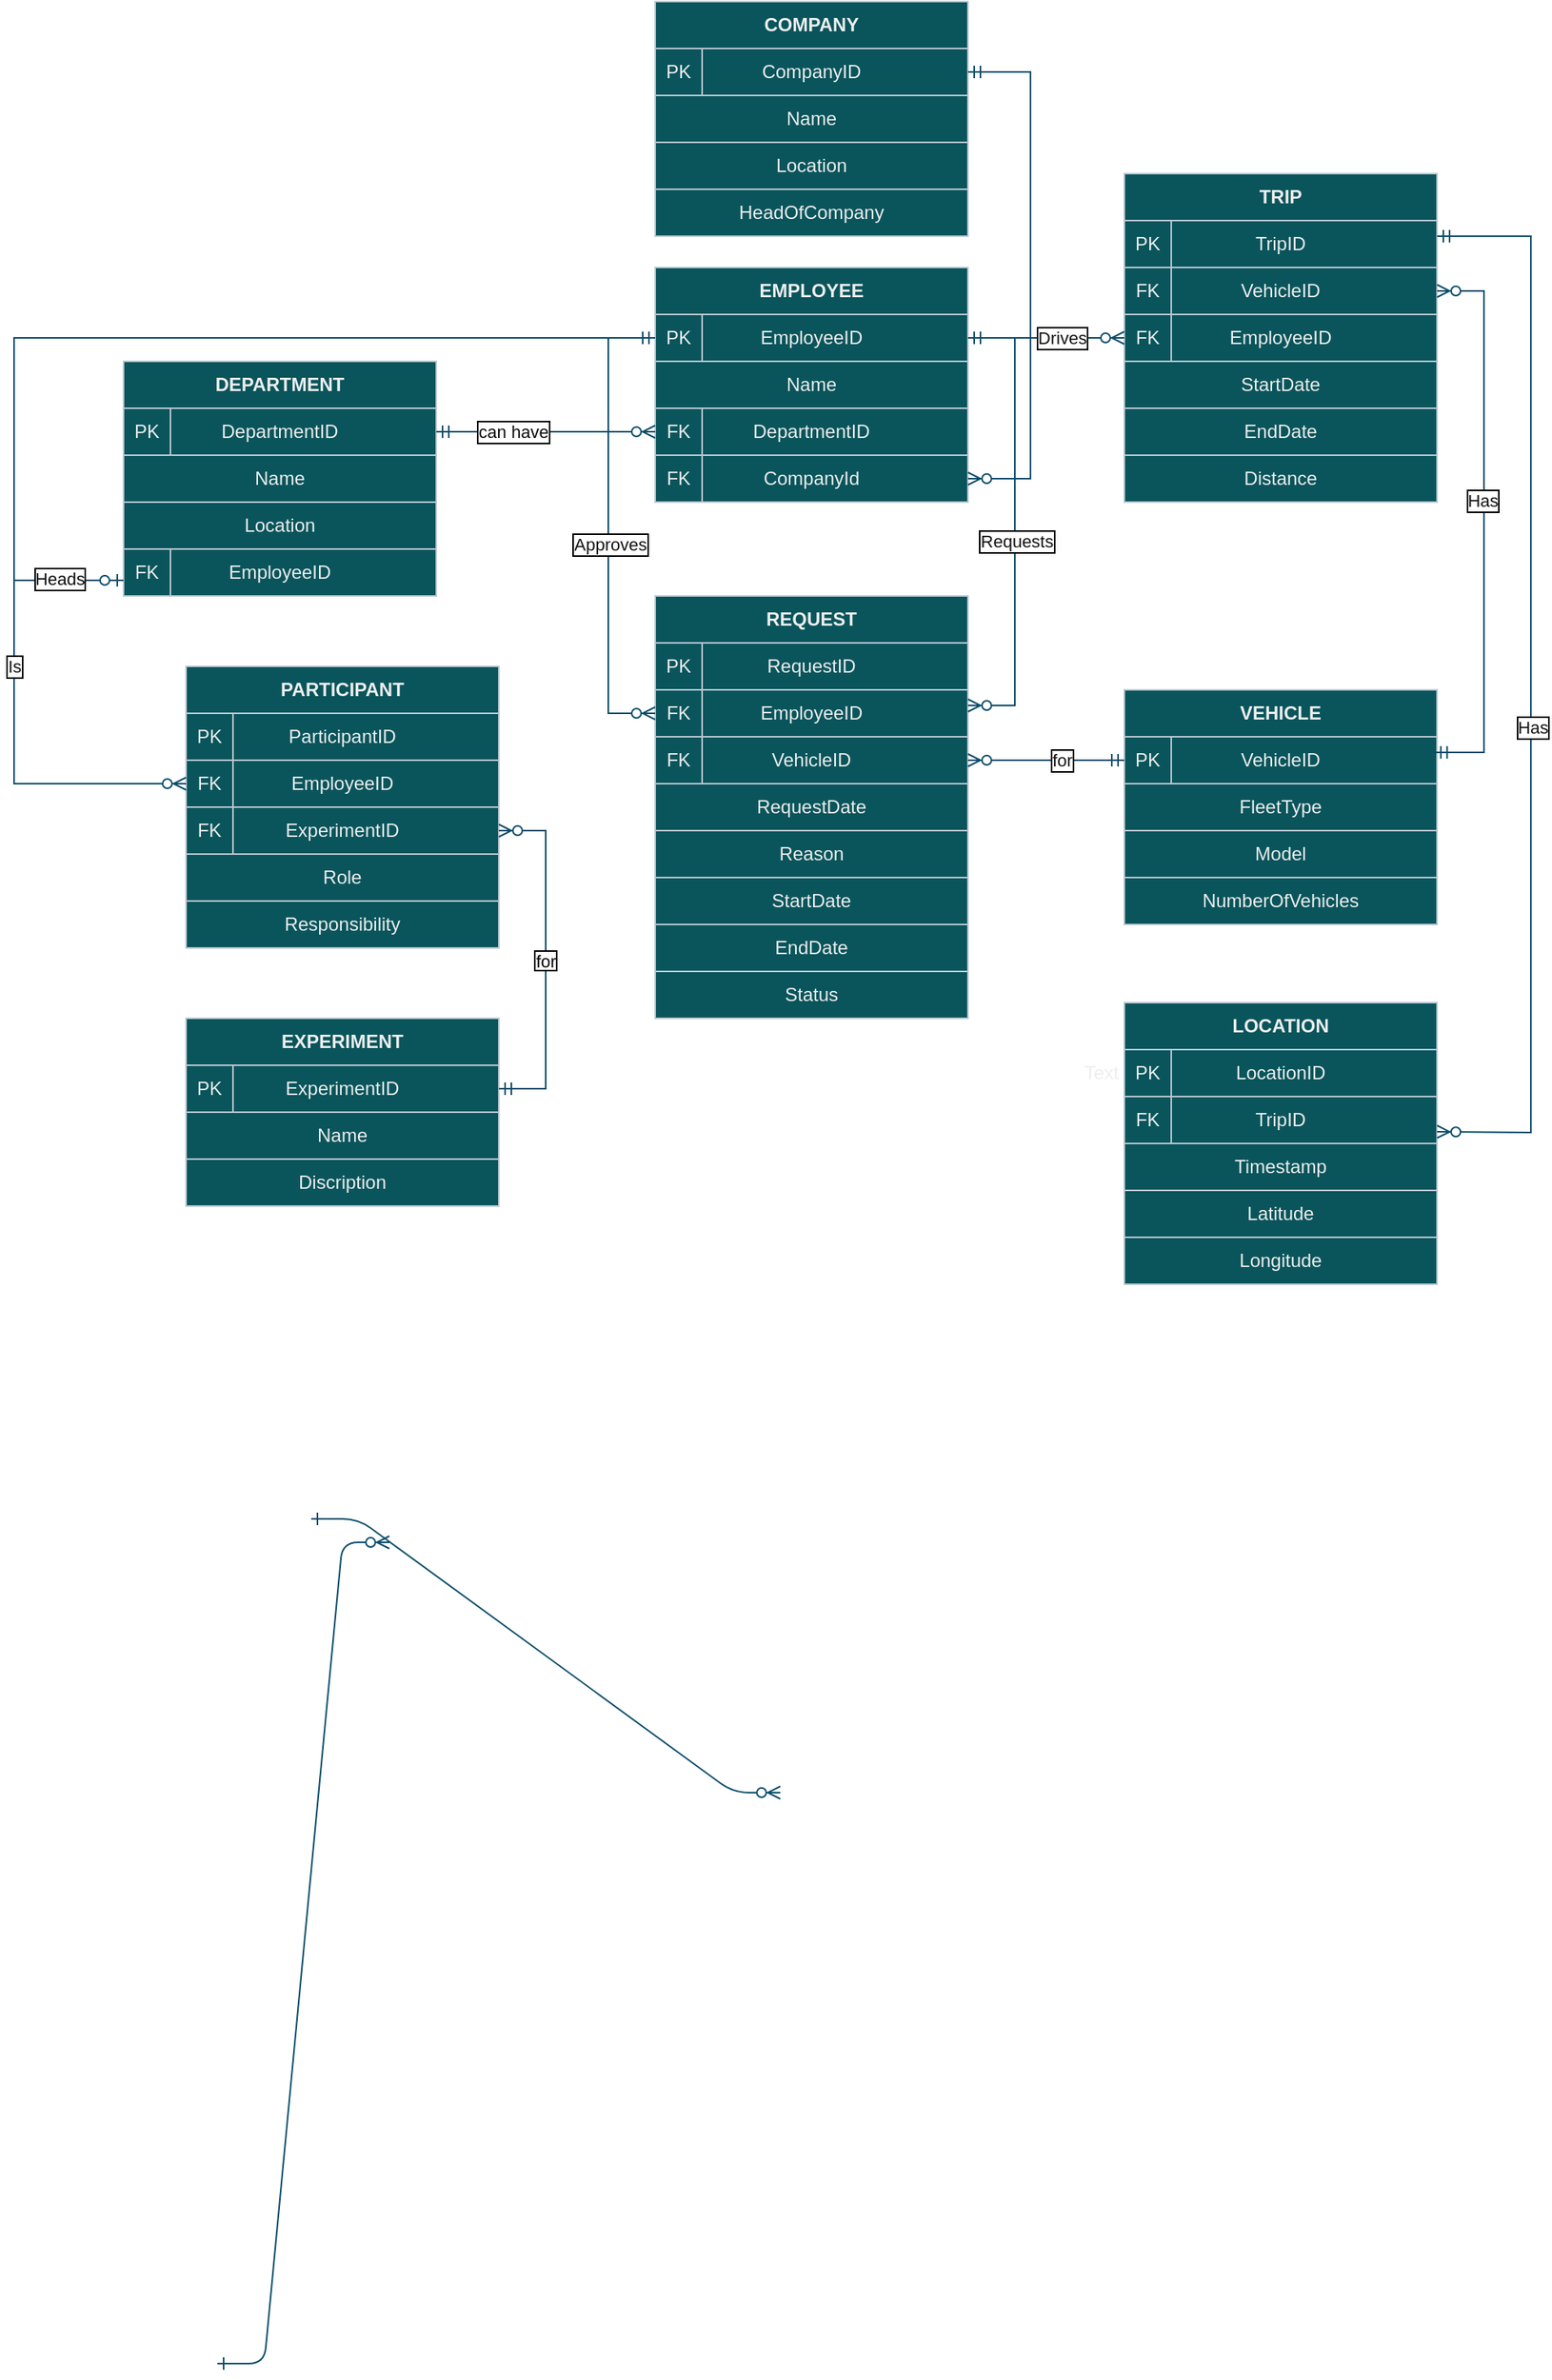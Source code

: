 <mxfile version="21.7.4" type="github">
  <diagram id="R2lEEEUBdFMjLlhIrx00" name="Page-1">
    <mxGraphModel dx="1687" dy="2020" grid="1" gridSize="10" guides="1" tooltips="1" connect="1" arrows="1" fold="1" page="1" pageScale="1" pageWidth="850" pageHeight="1100" math="0" shadow="0" extFonts="Permanent Marker^https://fonts.googleapis.com/css?family=Permanent+Marker">
      <root>
        <mxCell id="0" />
        <mxCell id="1" parent="0" />
        <mxCell id="C-vyLk0tnHw3VtMMgP7b-1" value="" style="edgeStyle=entityRelationEdgeStyle;endArrow=ERzeroToMany;startArrow=ERone;endFill=1;startFill=0;labelBackgroundColor=none;strokeColor=#0B4D6A;fontColor=default;" parent="1" source="C-vyLk0tnHw3VtMMgP7b-24" edge="1">
          <mxGeometry width="100" height="100" relative="1" as="geometry">
            <mxPoint x="340" y="720" as="sourcePoint" />
            <mxPoint x="450" y="195" as="targetPoint" />
          </mxGeometry>
        </mxCell>
        <mxCell id="C-vyLk0tnHw3VtMMgP7b-12" value="" style="edgeStyle=entityRelationEdgeStyle;endArrow=ERzeroToMany;startArrow=ERone;endFill=1;startFill=0;labelBackgroundColor=none;strokeColor=#0B4D6A;fontColor=default;" parent="1" source="C-vyLk0tnHw3VtMMgP7b-3" edge="1">
          <mxGeometry width="100" height="100" relative="1" as="geometry">
            <mxPoint x="400" y="180" as="sourcePoint" />
            <mxPoint x="700" y="355" as="targetPoint" />
          </mxGeometry>
        </mxCell>
        <mxCell id="8hUAjTVh9uJ7KwZJBaUJ-1" value="COMPANY" style="swimlane;whiteSpace=wrap;html=1;startSize=30;labelBackgroundColor=none;fillColor=#09555B;strokeColor=#BAC8D3;fontColor=#EEEEEE;" vertex="1" parent="1">
          <mxGeometry x="620" y="-790" width="200" height="120" as="geometry" />
        </mxCell>
        <mxCell id="8hUAjTVh9uJ7KwZJBaUJ-2" value="Text" style="text;html=1;align=center;verticalAlign=middle;resizable=0;points=[];autosize=1;strokeColor=none;fillColor=none;labelBackgroundColor=none;fontColor=#EEEEEE;" vertex="1" parent="8hUAjTVh9uJ7KwZJBaUJ-1">
          <mxGeometry y="30" width="50" height="30" as="geometry" />
        </mxCell>
        <mxCell id="8hUAjTVh9uJ7KwZJBaUJ-3" value="CompanyID" style="rounded=0;whiteSpace=wrap;html=1;labelBackgroundColor=none;fillColor=#09555B;strokeColor=#BAC8D3;fontColor=#EEEEEE;" vertex="1" parent="8hUAjTVh9uJ7KwZJBaUJ-1">
          <mxGeometry y="30" width="200" height="30" as="geometry" />
        </mxCell>
        <mxCell id="8hUAjTVh9uJ7KwZJBaUJ-4" value="Name" style="rounded=0;whiteSpace=wrap;html=1;labelBackgroundColor=none;fillColor=#09555B;strokeColor=#BAC8D3;fontColor=#EEEEEE;" vertex="1" parent="8hUAjTVh9uJ7KwZJBaUJ-1">
          <mxGeometry y="60" width="200" height="30" as="geometry" />
        </mxCell>
        <mxCell id="8hUAjTVh9uJ7KwZJBaUJ-5" value="Location" style="rounded=0;whiteSpace=wrap;html=1;labelBackgroundColor=none;fillColor=#09555B;strokeColor=#BAC8D3;fontColor=#EEEEEE;" vertex="1" parent="8hUAjTVh9uJ7KwZJBaUJ-1">
          <mxGeometry y="90" width="200" height="30" as="geometry" />
        </mxCell>
        <mxCell id="8hUAjTVh9uJ7KwZJBaUJ-91" value="PK" style="rounded=0;whiteSpace=wrap;html=1;labelBackgroundColor=none;fillColor=#09555B;strokeColor=#BAC8D3;fontColor=#EEEEEE;" vertex="1" parent="8hUAjTVh9uJ7KwZJBaUJ-1">
          <mxGeometry y="30" width="30" height="30" as="geometry" />
        </mxCell>
        <mxCell id="8hUAjTVh9uJ7KwZJBaUJ-10" value="HeadOfCompany" style="rounded=0;whiteSpace=wrap;html=1;labelBackgroundColor=none;fillColor=#09555B;strokeColor=#BAC8D3;fontColor=#EEEEEE;" vertex="1" parent="1">
          <mxGeometry x="620" y="-670" width="200" height="30" as="geometry" />
        </mxCell>
        <mxCell id="8hUAjTVh9uJ7KwZJBaUJ-11" value="DEPARTMENT" style="swimlane;whiteSpace=wrap;html=1;startSize=30;labelBackgroundColor=none;fillColor=#09555B;strokeColor=#BAC8D3;fontColor=#EEEEEE;" vertex="1" parent="1">
          <mxGeometry x="280" y="-560" width="200" height="120" as="geometry" />
        </mxCell>
        <mxCell id="8hUAjTVh9uJ7KwZJBaUJ-12" value="Text" style="text;html=1;align=center;verticalAlign=middle;resizable=0;points=[];autosize=1;strokeColor=none;fillColor=none;labelBackgroundColor=none;fontColor=#EEEEEE;" vertex="1" parent="8hUAjTVh9uJ7KwZJBaUJ-11">
          <mxGeometry y="30" width="50" height="30" as="geometry" />
        </mxCell>
        <mxCell id="8hUAjTVh9uJ7KwZJBaUJ-13" value="DepartmentID" style="rounded=0;whiteSpace=wrap;html=1;labelBackgroundColor=none;fillColor=#09555B;strokeColor=#BAC8D3;fontColor=#EEEEEE;" vertex="1" parent="8hUAjTVh9uJ7KwZJBaUJ-11">
          <mxGeometry y="30" width="200" height="30" as="geometry" />
        </mxCell>
        <mxCell id="8hUAjTVh9uJ7KwZJBaUJ-14" value="Name" style="rounded=0;whiteSpace=wrap;html=1;labelBackgroundColor=none;fillColor=#09555B;strokeColor=#BAC8D3;fontColor=#EEEEEE;" vertex="1" parent="8hUAjTVh9uJ7KwZJBaUJ-11">
          <mxGeometry y="60" width="200" height="30" as="geometry" />
        </mxCell>
        <mxCell id="8hUAjTVh9uJ7KwZJBaUJ-15" value="Location" style="rounded=0;whiteSpace=wrap;html=1;labelBackgroundColor=none;fillColor=#09555B;strokeColor=#BAC8D3;fontColor=#EEEEEE;" vertex="1" parent="8hUAjTVh9uJ7KwZJBaUJ-11">
          <mxGeometry y="90" width="200" height="30" as="geometry" />
        </mxCell>
        <mxCell id="8hUAjTVh9uJ7KwZJBaUJ-92" value="PK" style="rounded=0;whiteSpace=wrap;html=1;labelBackgroundColor=none;fillColor=#09555B;strokeColor=#BAC8D3;fontColor=#EEEEEE;" vertex="1" parent="8hUAjTVh9uJ7KwZJBaUJ-11">
          <mxGeometry y="30" width="30" height="30" as="geometry" />
        </mxCell>
        <mxCell id="8hUAjTVh9uJ7KwZJBaUJ-17" value="EmployeeID" style="rounded=0;whiteSpace=wrap;html=1;labelBackgroundColor=none;fillColor=#09555B;strokeColor=#BAC8D3;fontColor=#EEEEEE;" vertex="1" parent="1">
          <mxGeometry x="280" y="-440" width="200" height="30" as="geometry" />
        </mxCell>
        <mxCell id="8hUAjTVh9uJ7KwZJBaUJ-32" value="REQUEST" style="swimlane;whiteSpace=wrap;html=1;startSize=30;labelBackgroundColor=none;fillColor=#09555B;strokeColor=#BAC8D3;fontColor=#EEEEEE;" vertex="1" parent="1">
          <mxGeometry x="620" y="-410" width="200" height="120" as="geometry" />
        </mxCell>
        <mxCell id="8hUAjTVh9uJ7KwZJBaUJ-33" value="Text" style="text;html=1;align=center;verticalAlign=middle;resizable=0;points=[];autosize=1;strokeColor=none;fillColor=none;labelBackgroundColor=none;fontColor=#EEEEEE;" vertex="1" parent="8hUAjTVh9uJ7KwZJBaUJ-32">
          <mxGeometry y="30" width="50" height="30" as="geometry" />
        </mxCell>
        <mxCell id="8hUAjTVh9uJ7KwZJBaUJ-34" value="RequestID " style="rounded=0;whiteSpace=wrap;html=1;labelBackgroundColor=none;fillColor=#09555B;strokeColor=#BAC8D3;fontColor=#EEEEEE;" vertex="1" parent="8hUAjTVh9uJ7KwZJBaUJ-32">
          <mxGeometry y="30" width="200" height="30" as="geometry" />
        </mxCell>
        <mxCell id="8hUAjTVh9uJ7KwZJBaUJ-35" value="EmployeeID " style="rounded=0;whiteSpace=wrap;html=1;labelBackgroundColor=none;fillColor=#09555B;strokeColor=#BAC8D3;fontColor=#EEEEEE;" vertex="1" parent="8hUAjTVh9uJ7KwZJBaUJ-32">
          <mxGeometry y="60" width="200" height="30" as="geometry" />
        </mxCell>
        <mxCell id="8hUAjTVh9uJ7KwZJBaUJ-36" value="VehicleID " style="rounded=0;whiteSpace=wrap;html=1;labelBackgroundColor=none;fillColor=#09555B;strokeColor=#BAC8D3;fontColor=#EEEEEE;" vertex="1" parent="8hUAjTVh9uJ7KwZJBaUJ-32">
          <mxGeometry y="90" width="200" height="30" as="geometry" />
        </mxCell>
        <mxCell id="8hUAjTVh9uJ7KwZJBaUJ-95" value="PK" style="rounded=0;whiteSpace=wrap;html=1;labelBackgroundColor=none;fillColor=#09555B;strokeColor=#BAC8D3;fontColor=#EEEEEE;" vertex="1" parent="8hUAjTVh9uJ7KwZJBaUJ-32">
          <mxGeometry y="30" width="30" height="30" as="geometry" />
        </mxCell>
        <mxCell id="8hUAjTVh9uJ7KwZJBaUJ-105" value="FK" style="rounded=0;whiteSpace=wrap;html=1;labelBackgroundColor=none;fillColor=#09555B;strokeColor=#BAC8D3;fontColor=#EEEEEE;" vertex="1" parent="8hUAjTVh9uJ7KwZJBaUJ-32">
          <mxGeometry y="60" width="30" height="30" as="geometry" />
        </mxCell>
        <mxCell id="8hUAjTVh9uJ7KwZJBaUJ-104" value="FK" style="rounded=0;whiteSpace=wrap;html=1;labelBackgroundColor=none;fillColor=#09555B;strokeColor=#BAC8D3;fontColor=#EEEEEE;" vertex="1" parent="8hUAjTVh9uJ7KwZJBaUJ-32">
          <mxGeometry y="90" width="30" height="30" as="geometry" />
        </mxCell>
        <mxCell id="8hUAjTVh9uJ7KwZJBaUJ-37" value="RequestDate" style="rounded=0;whiteSpace=wrap;html=1;labelBackgroundColor=none;fillColor=#09555B;strokeColor=#BAC8D3;fontColor=#EEEEEE;" vertex="1" parent="1">
          <mxGeometry x="620" y="-290" width="200" height="30" as="geometry" />
        </mxCell>
        <mxCell id="8hUAjTVh9uJ7KwZJBaUJ-38" value="Reason" style="rounded=0;whiteSpace=wrap;html=1;labelBackgroundColor=none;fillColor=#09555B;strokeColor=#BAC8D3;fontColor=#EEEEEE;" vertex="1" parent="1">
          <mxGeometry x="620" y="-260" width="200" height="30" as="geometry" />
        </mxCell>
        <mxCell id="8hUAjTVh9uJ7KwZJBaUJ-39" value="StartDate" style="rounded=0;whiteSpace=wrap;html=1;labelBackgroundColor=none;fillColor=#09555B;strokeColor=#BAC8D3;fontColor=#EEEEEE;" vertex="1" parent="1">
          <mxGeometry x="620" y="-230" width="200" height="30" as="geometry" />
        </mxCell>
        <mxCell id="8hUAjTVh9uJ7KwZJBaUJ-40" value="EndDate" style="rounded=0;whiteSpace=wrap;html=1;labelBackgroundColor=none;fillColor=#09555B;strokeColor=#BAC8D3;fontColor=#EEEEEE;" vertex="1" parent="1">
          <mxGeometry x="620" y="-200" width="200" height="30" as="geometry" />
        </mxCell>
        <mxCell id="8hUAjTVh9uJ7KwZJBaUJ-41" value="Status" style="rounded=0;whiteSpace=wrap;html=1;labelBackgroundColor=none;fillColor=#09555B;strokeColor=#BAC8D3;fontColor=#EEEEEE;" vertex="1" parent="1">
          <mxGeometry x="620" y="-170" width="200" height="30" as="geometry" />
        </mxCell>
        <mxCell id="8hUAjTVh9uJ7KwZJBaUJ-43" value="TRIP" style="swimlane;whiteSpace=wrap;html=1;startSize=30;labelBackgroundColor=none;fillColor=#09555B;strokeColor=#BAC8D3;fontColor=#EEEEEE;" vertex="1" parent="1">
          <mxGeometry x="920" y="-680" width="200" height="120" as="geometry" />
        </mxCell>
        <mxCell id="8hUAjTVh9uJ7KwZJBaUJ-44" value="Text" style="text;html=1;align=center;verticalAlign=middle;resizable=0;points=[];autosize=1;strokeColor=none;fillColor=none;labelBackgroundColor=none;fontColor=#EEEEEE;" vertex="1" parent="8hUAjTVh9uJ7KwZJBaUJ-43">
          <mxGeometry y="30" width="50" height="30" as="geometry" />
        </mxCell>
        <mxCell id="8hUAjTVh9uJ7KwZJBaUJ-45" value="TripID" style="rounded=0;whiteSpace=wrap;html=1;labelBackgroundColor=none;fillColor=#09555B;strokeColor=#BAC8D3;fontColor=#EEEEEE;" vertex="1" parent="8hUAjTVh9uJ7KwZJBaUJ-43">
          <mxGeometry y="30" width="200" height="30" as="geometry" />
        </mxCell>
        <mxCell id="8hUAjTVh9uJ7KwZJBaUJ-46" value="VehicleID " style="rounded=0;whiteSpace=wrap;html=1;labelBackgroundColor=none;fillColor=#09555B;strokeColor=#BAC8D3;fontColor=#EEEEEE;" vertex="1" parent="8hUAjTVh9uJ7KwZJBaUJ-43">
          <mxGeometry y="60" width="200" height="30" as="geometry" />
        </mxCell>
        <mxCell id="8hUAjTVh9uJ7KwZJBaUJ-47" value="EmployeeID" style="rounded=0;whiteSpace=wrap;html=1;labelBackgroundColor=none;fillColor=#09555B;strokeColor=#BAC8D3;fontColor=#EEEEEE;" vertex="1" parent="8hUAjTVh9uJ7KwZJBaUJ-43">
          <mxGeometry y="90" width="200" height="30" as="geometry" />
        </mxCell>
        <mxCell id="8hUAjTVh9uJ7KwZJBaUJ-96" value="PK" style="rounded=0;whiteSpace=wrap;html=1;labelBackgroundColor=none;fillColor=#09555B;strokeColor=#BAC8D3;fontColor=#EEEEEE;" vertex="1" parent="8hUAjTVh9uJ7KwZJBaUJ-43">
          <mxGeometry y="30" width="30" height="30" as="geometry" />
        </mxCell>
        <mxCell id="8hUAjTVh9uJ7KwZJBaUJ-108" value="FK" style="rounded=0;whiteSpace=wrap;html=1;labelBackgroundColor=none;fillColor=#09555B;strokeColor=#BAC8D3;fontColor=#EEEEEE;" vertex="1" parent="8hUAjTVh9uJ7KwZJBaUJ-43">
          <mxGeometry y="60" width="30" height="30" as="geometry" />
        </mxCell>
        <mxCell id="8hUAjTVh9uJ7KwZJBaUJ-109" value="FK" style="rounded=0;whiteSpace=wrap;html=1;labelBackgroundColor=none;fillColor=#09555B;strokeColor=#BAC8D3;fontColor=#EEEEEE;" vertex="1" parent="8hUAjTVh9uJ7KwZJBaUJ-43">
          <mxGeometry y="90" width="30" height="30" as="geometry" />
        </mxCell>
        <mxCell id="8hUAjTVh9uJ7KwZJBaUJ-48" value="StartDate" style="rounded=0;whiteSpace=wrap;html=1;labelBackgroundColor=none;fillColor=#09555B;strokeColor=#BAC8D3;fontColor=#EEEEEE;" vertex="1" parent="1">
          <mxGeometry x="920" y="-560" width="200" height="30" as="geometry" />
        </mxCell>
        <mxCell id="8hUAjTVh9uJ7KwZJBaUJ-49" value="EndDate" style="rounded=0;whiteSpace=wrap;html=1;labelBackgroundColor=none;fillColor=#09555B;strokeColor=#BAC8D3;fontColor=#EEEEEE;" vertex="1" parent="1">
          <mxGeometry x="920" y="-530" width="200" height="30" as="geometry" />
        </mxCell>
        <mxCell id="8hUAjTVh9uJ7KwZJBaUJ-50" value="Distance" style="rounded=0;whiteSpace=wrap;html=1;labelBackgroundColor=none;fillColor=#09555B;strokeColor=#BAC8D3;fontColor=#EEEEEE;" vertex="1" parent="1">
          <mxGeometry x="920" y="-500" width="200" height="30" as="geometry" />
        </mxCell>
        <mxCell id="8hUAjTVh9uJ7KwZJBaUJ-51" value="LOCATION" style="swimlane;whiteSpace=wrap;html=1;startSize=30;labelBackgroundColor=none;fillColor=#09555B;strokeColor=#BAC8D3;fontColor=#EEEEEE;" vertex="1" parent="1">
          <mxGeometry x="920" y="-150" width="200" height="120" as="geometry" />
        </mxCell>
        <mxCell id="8hUAjTVh9uJ7KwZJBaUJ-52" value="Text" style="text;html=1;align=center;verticalAlign=middle;resizable=0;points=[];autosize=1;strokeColor=none;fillColor=none;labelBackgroundColor=none;fontColor=#EEEEEE;" vertex="1" parent="8hUAjTVh9uJ7KwZJBaUJ-51">
          <mxGeometry x="-40" y="30" width="50" height="30" as="geometry" />
        </mxCell>
        <mxCell id="8hUAjTVh9uJ7KwZJBaUJ-53" value="LocationID " style="rounded=0;whiteSpace=wrap;html=1;labelBackgroundColor=none;fillColor=#09555B;strokeColor=#BAC8D3;fontColor=#EEEEEE;" vertex="1" parent="8hUAjTVh9uJ7KwZJBaUJ-51">
          <mxGeometry y="30" width="200" height="30" as="geometry" />
        </mxCell>
        <mxCell id="8hUAjTVh9uJ7KwZJBaUJ-54" value="TripID" style="rounded=0;whiteSpace=wrap;html=1;labelBackgroundColor=none;fillColor=#09555B;strokeColor=#BAC8D3;fontColor=#EEEEEE;" vertex="1" parent="8hUAjTVh9uJ7KwZJBaUJ-51">
          <mxGeometry y="60" width="200" height="30" as="geometry" />
        </mxCell>
        <mxCell id="8hUAjTVh9uJ7KwZJBaUJ-55" value="Timestamp" style="rounded=0;whiteSpace=wrap;html=1;labelBackgroundColor=none;fillColor=#09555B;strokeColor=#BAC8D3;fontColor=#EEEEEE;" vertex="1" parent="8hUAjTVh9uJ7KwZJBaUJ-51">
          <mxGeometry y="90" width="200" height="30" as="geometry" />
        </mxCell>
        <mxCell id="8hUAjTVh9uJ7KwZJBaUJ-97" value="PK" style="rounded=0;whiteSpace=wrap;html=1;labelBackgroundColor=none;fillColor=#09555B;strokeColor=#BAC8D3;fontColor=#EEEEEE;" vertex="1" parent="8hUAjTVh9uJ7KwZJBaUJ-51">
          <mxGeometry y="30" width="30" height="30" as="geometry" />
        </mxCell>
        <mxCell id="8hUAjTVh9uJ7KwZJBaUJ-110" value="FK" style="rounded=0;whiteSpace=wrap;html=1;labelBackgroundColor=none;fillColor=#09555B;strokeColor=#BAC8D3;fontColor=#EEEEEE;" vertex="1" parent="8hUAjTVh9uJ7KwZJBaUJ-51">
          <mxGeometry y="60" width="30" height="30" as="geometry" />
        </mxCell>
        <mxCell id="8hUAjTVh9uJ7KwZJBaUJ-56" value="Latitude" style="rounded=0;whiteSpace=wrap;html=1;labelBackgroundColor=none;fillColor=#09555B;strokeColor=#BAC8D3;fontColor=#EEEEEE;" vertex="1" parent="1">
          <mxGeometry x="920" y="-30" width="200" height="30" as="geometry" />
        </mxCell>
        <mxCell id="8hUAjTVh9uJ7KwZJBaUJ-57" value="Longitude" style="rounded=0;whiteSpace=wrap;html=1;labelBackgroundColor=none;fillColor=#09555B;strokeColor=#BAC8D3;fontColor=#EEEEEE;" vertex="1" parent="1">
          <mxGeometry x="920" width="200" height="30" as="geometry" />
        </mxCell>
        <mxCell id="8hUAjTVh9uJ7KwZJBaUJ-75" value="VEHICLE" style="swimlane;whiteSpace=wrap;html=1;startSize=30;labelBackgroundColor=none;fillColor=#09555B;strokeColor=#BAC8D3;fontColor=#EEEEEE;" vertex="1" parent="1">
          <mxGeometry x="920" y="-350" width="200" height="120" as="geometry" />
        </mxCell>
        <mxCell id="8hUAjTVh9uJ7KwZJBaUJ-76" value="Text" style="text;html=1;align=center;verticalAlign=middle;resizable=0;points=[];autosize=1;strokeColor=none;fillColor=none;labelBackgroundColor=none;fontColor=#EEEEEE;" vertex="1" parent="8hUAjTVh9uJ7KwZJBaUJ-75">
          <mxGeometry y="30" width="50" height="30" as="geometry" />
        </mxCell>
        <mxCell id="8hUAjTVh9uJ7KwZJBaUJ-77" value="VehicleID" style="rounded=0;whiteSpace=wrap;html=1;labelBackgroundColor=none;fillColor=#09555B;strokeColor=#BAC8D3;fontColor=#EEEEEE;" vertex="1" parent="8hUAjTVh9uJ7KwZJBaUJ-75">
          <mxGeometry y="30" width="200" height="30" as="geometry" />
        </mxCell>
        <mxCell id="8hUAjTVh9uJ7KwZJBaUJ-78" value="FleetType" style="rounded=0;whiteSpace=wrap;html=1;labelBackgroundColor=none;fillColor=#09555B;strokeColor=#BAC8D3;fontColor=#EEEEEE;" vertex="1" parent="8hUAjTVh9uJ7KwZJBaUJ-75">
          <mxGeometry y="60" width="200" height="30" as="geometry" />
        </mxCell>
        <mxCell id="8hUAjTVh9uJ7KwZJBaUJ-79" value="Model" style="rounded=0;whiteSpace=wrap;html=1;labelBackgroundColor=none;fillColor=#09555B;strokeColor=#BAC8D3;fontColor=#EEEEEE;" vertex="1" parent="8hUAjTVh9uJ7KwZJBaUJ-75">
          <mxGeometry y="90" width="200" height="30" as="geometry" />
        </mxCell>
        <mxCell id="8hUAjTVh9uJ7KwZJBaUJ-94" value="PK" style="rounded=0;whiteSpace=wrap;html=1;labelBackgroundColor=none;fillColor=#09555B;strokeColor=#BAC8D3;fontColor=#EEEEEE;" vertex="1" parent="8hUAjTVh9uJ7KwZJBaUJ-75">
          <mxGeometry y="30" width="30" height="30" as="geometry" />
        </mxCell>
        <mxCell id="8hUAjTVh9uJ7KwZJBaUJ-29" value="NumberOfVehicles" style="rounded=0;whiteSpace=wrap;html=1;labelBackgroundColor=none;fillColor=#09555B;strokeColor=#BAC8D3;fontColor=#EEEEEE;" vertex="1" parent="1">
          <mxGeometry x="920" y="-230" width="200" height="30" as="geometry" />
        </mxCell>
        <mxCell id="8hUAjTVh9uJ7KwZJBaUJ-100" value="FK" style="rounded=0;whiteSpace=wrap;html=1;labelBackgroundColor=none;fillColor=#09555B;strokeColor=#BAC8D3;fontColor=#EEEEEE;" vertex="1" parent="1">
          <mxGeometry x="280" y="-440" width="30" height="30" as="geometry" />
        </mxCell>
        <mxCell id="8hUAjTVh9uJ7KwZJBaUJ-125" value="EXPERIMENT" style="swimlane;whiteSpace=wrap;html=1;startSize=30;labelBackgroundColor=none;fillColor=#09555B;strokeColor=#BAC8D3;fontColor=#EEEEEE;" vertex="1" parent="1">
          <mxGeometry x="320" y="-140" width="200" height="120" as="geometry" />
        </mxCell>
        <mxCell id="8hUAjTVh9uJ7KwZJBaUJ-126" value="Text" style="text;html=1;align=center;verticalAlign=middle;resizable=0;points=[];autosize=1;strokeColor=none;fillColor=none;labelBackgroundColor=none;fontColor=#EEEEEE;" vertex="1" parent="8hUAjTVh9uJ7KwZJBaUJ-125">
          <mxGeometry y="30" width="50" height="30" as="geometry" />
        </mxCell>
        <mxCell id="8hUAjTVh9uJ7KwZJBaUJ-127" value="ExperimentID " style="rounded=0;whiteSpace=wrap;html=1;labelBackgroundColor=none;fillColor=#09555B;strokeColor=#BAC8D3;fontColor=#EEEEEE;" vertex="1" parent="8hUAjTVh9uJ7KwZJBaUJ-125">
          <mxGeometry y="30" width="200" height="30" as="geometry" />
        </mxCell>
        <mxCell id="8hUAjTVh9uJ7KwZJBaUJ-128" value="Name" style="rounded=0;whiteSpace=wrap;html=1;labelBackgroundColor=none;fillColor=#09555B;strokeColor=#BAC8D3;fontColor=#EEEEEE;" vertex="1" parent="8hUAjTVh9uJ7KwZJBaUJ-125">
          <mxGeometry y="60" width="200" height="30" as="geometry" />
        </mxCell>
        <mxCell id="8hUAjTVh9uJ7KwZJBaUJ-129" value="Discription" style="rounded=0;whiteSpace=wrap;html=1;labelBackgroundColor=none;fillColor=#09555B;strokeColor=#BAC8D3;fontColor=#EEEEEE;" vertex="1" parent="8hUAjTVh9uJ7KwZJBaUJ-125">
          <mxGeometry y="90" width="200" height="30" as="geometry" />
        </mxCell>
        <mxCell id="8hUAjTVh9uJ7KwZJBaUJ-130" value="PK" style="rounded=0;whiteSpace=wrap;html=1;labelBackgroundColor=none;fillColor=#09555B;strokeColor=#BAC8D3;fontColor=#EEEEEE;" vertex="1" parent="8hUAjTVh9uJ7KwZJBaUJ-125">
          <mxGeometry y="30" width="30" height="30" as="geometry" />
        </mxCell>
        <mxCell id="8hUAjTVh9uJ7KwZJBaUJ-131" value="PARTICIPANT" style="swimlane;whiteSpace=wrap;html=1;startSize=30;labelBackgroundColor=none;fillColor=#09555B;strokeColor=#BAC8D3;fontColor=#EEEEEE;" vertex="1" parent="1">
          <mxGeometry x="320" y="-365" width="200" height="120" as="geometry" />
        </mxCell>
        <mxCell id="8hUAjTVh9uJ7KwZJBaUJ-132" value="Text" style="text;html=1;align=center;verticalAlign=middle;resizable=0;points=[];autosize=1;strokeColor=none;fillColor=none;labelBackgroundColor=none;fontColor=#EEEEEE;" vertex="1" parent="8hUAjTVh9uJ7KwZJBaUJ-131">
          <mxGeometry y="30" width="50" height="30" as="geometry" />
        </mxCell>
        <mxCell id="8hUAjTVh9uJ7KwZJBaUJ-133" value="ParticipantID" style="rounded=0;whiteSpace=wrap;html=1;labelBackgroundColor=none;fillColor=#09555B;strokeColor=#BAC8D3;fontColor=#EEEEEE;" vertex="1" parent="8hUAjTVh9uJ7KwZJBaUJ-131">
          <mxGeometry y="30" width="200" height="30" as="geometry" />
        </mxCell>
        <mxCell id="8hUAjTVh9uJ7KwZJBaUJ-134" value="EmployeeID" style="rounded=0;whiteSpace=wrap;html=1;labelBackgroundColor=none;fillColor=#09555B;strokeColor=#BAC8D3;fontColor=#EEEEEE;" vertex="1" parent="8hUAjTVh9uJ7KwZJBaUJ-131">
          <mxGeometry y="60" width="200" height="30" as="geometry" />
        </mxCell>
        <mxCell id="8hUAjTVh9uJ7KwZJBaUJ-135" value="ExperimentID" style="rounded=0;whiteSpace=wrap;html=1;labelBackgroundColor=none;fillColor=#09555B;strokeColor=#BAC8D3;fontColor=#EEEEEE;" vertex="1" parent="8hUAjTVh9uJ7KwZJBaUJ-131">
          <mxGeometry y="90" width="200" height="30" as="geometry" />
        </mxCell>
        <mxCell id="8hUAjTVh9uJ7KwZJBaUJ-136" value="PK" style="rounded=0;whiteSpace=wrap;html=1;labelBackgroundColor=none;fillColor=#09555B;strokeColor=#BAC8D3;fontColor=#EEEEEE;" vertex="1" parent="8hUAjTVh9uJ7KwZJBaUJ-131">
          <mxGeometry y="30" width="30" height="30" as="geometry" />
        </mxCell>
        <mxCell id="8hUAjTVh9uJ7KwZJBaUJ-137" value="FK" style="rounded=0;whiteSpace=wrap;html=1;labelBackgroundColor=none;fillColor=#09555B;strokeColor=#BAC8D3;fontColor=#EEEEEE;" vertex="1" parent="8hUAjTVh9uJ7KwZJBaUJ-131">
          <mxGeometry y="60" width="30" height="30" as="geometry" />
        </mxCell>
        <mxCell id="8hUAjTVh9uJ7KwZJBaUJ-138" value="FK" style="rounded=0;whiteSpace=wrap;html=1;labelBackgroundColor=none;fillColor=#09555B;strokeColor=#BAC8D3;fontColor=#EEEEEE;" vertex="1" parent="8hUAjTVh9uJ7KwZJBaUJ-131">
          <mxGeometry y="90" width="30" height="30" as="geometry" />
        </mxCell>
        <mxCell id="8hUAjTVh9uJ7KwZJBaUJ-139" value="Role" style="rounded=0;whiteSpace=wrap;html=1;labelBackgroundColor=none;fillColor=#09555B;strokeColor=#BAC8D3;fontColor=#EEEEEE;" vertex="1" parent="1">
          <mxGeometry x="320" y="-245" width="200" height="30" as="geometry" />
        </mxCell>
        <mxCell id="8hUAjTVh9uJ7KwZJBaUJ-140" value="Responsibility" style="rounded=0;whiteSpace=wrap;html=1;labelBackgroundColor=none;fillColor=#09555B;strokeColor=#BAC8D3;fontColor=#EEEEEE;" vertex="1" parent="1">
          <mxGeometry x="320" y="-215" width="200" height="30" as="geometry" />
        </mxCell>
        <mxCell id="8hUAjTVh9uJ7KwZJBaUJ-141" value="" style="fontSize=12;html=1;endArrow=ERzeroToMany;startArrow=ERmandOne;rounded=0;labelBackgroundColor=none;strokeColor=#0B4D6A;fontColor=default;entryX=1;entryY=0.5;entryDx=0;entryDy=0;exitX=1;exitY=0.5;exitDx=0;exitDy=0;" edge="1" parent="1" source="8hUAjTVh9uJ7KwZJBaUJ-127" target="8hUAjTVh9uJ7KwZJBaUJ-135">
          <mxGeometry width="100" height="100" relative="1" as="geometry">
            <mxPoint x="580" y="-40" as="sourcePoint" />
            <mxPoint x="580" y="-244" as="targetPoint" />
            <Array as="points">
              <mxPoint x="550" y="-95" />
              <mxPoint x="550" y="-130" />
              <mxPoint x="550" y="-260" />
            </Array>
          </mxGeometry>
        </mxCell>
        <mxCell id="8hUAjTVh9uJ7KwZJBaUJ-142" value="for" style="edgeLabel;align=center;verticalAlign=middle;resizable=0;points=[];fontColor=default;labelBorderColor=default;" vertex="1" connectable="0" parent="8hUAjTVh9uJ7KwZJBaUJ-141">
          <mxGeometry x="0.0" relative="1" as="geometry">
            <mxPoint as="offset" />
          </mxGeometry>
        </mxCell>
        <mxCell id="8hUAjTVh9uJ7KwZJBaUJ-143" value="EMPLOYEE" style="swimlane;whiteSpace=wrap;html=1;startSize=30;labelBackgroundColor=none;fillColor=#09555B;strokeColor=#BAC8D3;fontColor=#EEEEEE;" vertex="1" parent="1">
          <mxGeometry x="620" y="-620" width="200" height="120" as="geometry" />
        </mxCell>
        <mxCell id="8hUAjTVh9uJ7KwZJBaUJ-144" value="Text" style="text;html=1;align=center;verticalAlign=middle;resizable=0;points=[];autosize=1;strokeColor=none;fillColor=none;labelBackgroundColor=none;fontColor=#EEEEEE;" vertex="1" parent="8hUAjTVh9uJ7KwZJBaUJ-143">
          <mxGeometry y="30" width="50" height="30" as="geometry" />
        </mxCell>
        <mxCell id="8hUAjTVh9uJ7KwZJBaUJ-145" value="EmployeeID" style="rounded=0;whiteSpace=wrap;html=1;labelBackgroundColor=none;fillColor=#09555B;strokeColor=#BAC8D3;fontColor=#EEEEEE;" vertex="1" parent="8hUAjTVh9uJ7KwZJBaUJ-143">
          <mxGeometry y="30" width="200" height="30" as="geometry" />
        </mxCell>
        <mxCell id="8hUAjTVh9uJ7KwZJBaUJ-146" value="Name" style="rounded=0;whiteSpace=wrap;html=1;labelBackgroundColor=none;fillColor=#09555B;strokeColor=#BAC8D3;fontColor=#EEEEEE;" vertex="1" parent="8hUAjTVh9uJ7KwZJBaUJ-143">
          <mxGeometry y="60" width="200" height="30" as="geometry" />
        </mxCell>
        <mxCell id="8hUAjTVh9uJ7KwZJBaUJ-147" value="DepartmentID " style="rounded=0;whiteSpace=wrap;html=1;labelBackgroundColor=none;fillColor=#09555B;strokeColor=#BAC8D3;fontColor=#EEEEEE;" vertex="1" parent="8hUAjTVh9uJ7KwZJBaUJ-143">
          <mxGeometry y="90" width="200" height="30" as="geometry" />
        </mxCell>
        <mxCell id="8hUAjTVh9uJ7KwZJBaUJ-148" value="PK" style="rounded=0;whiteSpace=wrap;html=1;labelBackgroundColor=none;fillColor=#09555B;strokeColor=#BAC8D3;fontColor=#EEEEEE;" vertex="1" parent="8hUAjTVh9uJ7KwZJBaUJ-143">
          <mxGeometry y="30" width="30" height="30" as="geometry" />
        </mxCell>
        <mxCell id="8hUAjTVh9uJ7KwZJBaUJ-149" value="FK" style="rounded=0;whiteSpace=wrap;html=1;labelBackgroundColor=none;fillColor=#09555B;strokeColor=#BAC8D3;fontColor=#EEEEEE;" vertex="1" parent="8hUAjTVh9uJ7KwZJBaUJ-143">
          <mxGeometry y="90" width="30" height="30" as="geometry" />
        </mxCell>
        <mxCell id="8hUAjTVh9uJ7KwZJBaUJ-150" value="" style="fontSize=12;html=1;endArrow=ERzeroToMany;startArrow=ERmandOne;rounded=0;labelBackgroundColor=none;strokeColor=#0B4D6A;fontColor=default;exitX=0;exitY=0.5;exitDx=0;exitDy=0;entryX=0;entryY=0.5;entryDx=0;entryDy=0;" edge="1" parent="1" source="8hUAjTVh9uJ7KwZJBaUJ-148" target="8hUAjTVh9uJ7KwZJBaUJ-137">
          <mxGeometry width="100" height="100" relative="1" as="geometry">
            <mxPoint x="650" y="-575" as="sourcePoint" />
            <mxPoint x="330" y="-245" as="targetPoint" />
            <Array as="points">
              <mxPoint x="210" y="-575" />
              <mxPoint x="210" y="-290" />
            </Array>
          </mxGeometry>
        </mxCell>
        <mxCell id="8hUAjTVh9uJ7KwZJBaUJ-158" value="&lt;font color=&quot;#121212&quot;&gt;Is&lt;/font&gt;" style="edgeLabel;html=1;align=center;verticalAlign=middle;resizable=0;points=[];fontColor=#EEEEEE;labelBorderColor=default;" vertex="1" connectable="0" parent="8hUAjTVh9uJ7KwZJBaUJ-150">
          <mxGeometry x="0.08" y="1" relative="1" as="geometry">
            <mxPoint x="-1" y="185" as="offset" />
          </mxGeometry>
        </mxCell>
        <mxCell id="8hUAjTVh9uJ7KwZJBaUJ-153" value="" style="fontSize=12;html=1;endArrow=ERzeroToMany;startArrow=ERmandOne;rounded=0;labelBackgroundColor=none;strokeColor=#0B4D6A;fontColor=default;exitX=1;exitY=0.5;exitDx=0;exitDy=0;" edge="1" parent="1" source="8hUAjTVh9uJ7KwZJBaUJ-13">
          <mxGeometry width="100" height="100" relative="1" as="geometry">
            <mxPoint x="520" y="-515.5" as="sourcePoint" />
            <mxPoint x="620" y="-515" as="targetPoint" />
          </mxGeometry>
        </mxCell>
        <mxCell id="8hUAjTVh9uJ7KwZJBaUJ-155" value="&lt;font color=&quot;#0a0a0a&quot;&gt;can have&lt;/font&gt;" style="edgeLabel;html=1;align=center;verticalAlign=middle;resizable=0;points=[];fontColor=#EEEEEE;labelBorderColor=default;" vertex="1" connectable="0" parent="8hUAjTVh9uJ7KwZJBaUJ-153">
          <mxGeometry x="-0.088" y="-1" relative="1" as="geometry">
            <mxPoint x="-15" y="-1" as="offset" />
          </mxGeometry>
        </mxCell>
        <mxCell id="8hUAjTVh9uJ7KwZJBaUJ-154" value="" style="fontSize=12;html=1;endArrow=ERzeroToOne;endFill=1;rounded=0;strokeColor=#0B4D6A;exitX=0;exitY=0.5;exitDx=0;exitDy=0;" edge="1" parent="1" source="8hUAjTVh9uJ7KwZJBaUJ-148">
          <mxGeometry width="100" height="100" relative="1" as="geometry">
            <mxPoint x="640" y="-575" as="sourcePoint" />
            <mxPoint x="280" y="-420" as="targetPoint" />
            <Array as="points">
              <mxPoint x="550" y="-575" />
              <mxPoint x="210" y="-575" />
              <mxPoint x="210" y="-420" />
            </Array>
          </mxGeometry>
        </mxCell>
        <mxCell id="8hUAjTVh9uJ7KwZJBaUJ-157" value="&lt;font color=&quot;#0a0a0a&quot;&gt;Heads&lt;/font&gt;" style="edgeLabel;html=1;align=center;verticalAlign=middle;resizable=0;points=[];fontColor=#EEEEEE;labelBorderColor=default;" vertex="1" connectable="0" parent="1">
          <mxGeometry x="249.997" y="-430" as="geometry">
            <mxPoint x="-11" y="9" as="offset" />
          </mxGeometry>
        </mxCell>
        <mxCell id="8hUAjTVh9uJ7KwZJBaUJ-159" value="" style="fontSize=12;html=1;endArrow=ERzeroToMany;startArrow=ERmandOne;rounded=0;labelBackgroundColor=none;strokeColor=#0B4D6A;fontColor=default;exitX=1;exitY=0.5;exitDx=0;exitDy=0;" edge="1" parent="1" source="8hUAjTVh9uJ7KwZJBaUJ-145">
          <mxGeometry width="100" height="100" relative="1" as="geometry">
            <mxPoint x="960" y="-565" as="sourcePoint" />
            <mxPoint x="820" y="-340" as="targetPoint" />
            <Array as="points">
              <mxPoint x="850" y="-575" />
              <mxPoint x="850" y="-340" />
            </Array>
          </mxGeometry>
        </mxCell>
        <mxCell id="8hUAjTVh9uJ7KwZJBaUJ-160" value="&lt;font color=&quot;#121212&quot;&gt;Requests&lt;/font&gt;" style="edgeLabel;html=1;align=center;verticalAlign=middle;resizable=0;points=[];fontColor=#EEEEEE;labelBorderColor=default;" vertex="1" connectable="0" parent="8hUAjTVh9uJ7KwZJBaUJ-159">
          <mxGeometry x="0.08" y="1" relative="1" as="geometry">
            <mxPoint as="offset" />
          </mxGeometry>
        </mxCell>
        <mxCell id="8hUAjTVh9uJ7KwZJBaUJ-161" value="" style="fontSize=12;html=1;endArrow=ERzeroToMany;startArrow=ERmandOne;rounded=0;labelBackgroundColor=none;strokeColor=#0B4D6A;fontColor=default;exitX=1;exitY=0.5;exitDx=0;exitDy=0;entryX=0;entryY=0.5;entryDx=0;entryDy=0;" edge="1" parent="1" source="8hUAjTVh9uJ7KwZJBaUJ-145" target="8hUAjTVh9uJ7KwZJBaUJ-109">
          <mxGeometry width="100" height="100" relative="1" as="geometry">
            <mxPoint x="950" y="-650" as="sourcePoint" />
            <mxPoint x="830" y="-320" as="targetPoint" />
          </mxGeometry>
        </mxCell>
        <mxCell id="8hUAjTVh9uJ7KwZJBaUJ-162" value="&lt;font color=&quot;#121212&quot;&gt;Drives&lt;/font&gt;" style="edgeLabel;html=1;align=center;verticalAlign=middle;resizable=0;points=[];fontColor=#EEEEEE;labelBorderColor=default;" vertex="1" connectable="0" parent="8hUAjTVh9uJ7KwZJBaUJ-161">
          <mxGeometry x="0.08" y="1" relative="1" as="geometry">
            <mxPoint x="6" y="1" as="offset" />
          </mxGeometry>
        </mxCell>
        <mxCell id="8hUAjTVh9uJ7KwZJBaUJ-163" value="" style="fontSize=12;html=1;endArrow=ERzeroToMany;startArrow=ERmandOne;rounded=0;labelBackgroundColor=none;strokeColor=#0B4D6A;fontColor=default;entryX=1;entryY=0.5;entryDx=0;entryDy=0;exitX=0.992;exitY=0.333;exitDx=0;exitDy=0;exitPerimeter=0;" edge="1" parent="1" source="8hUAjTVh9uJ7KwZJBaUJ-77" target="8hUAjTVh9uJ7KwZJBaUJ-46">
          <mxGeometry width="100" height="100" relative="1" as="geometry">
            <mxPoint x="1130" y="-300" as="sourcePoint" />
            <mxPoint x="1180" y="-440" as="targetPoint" />
            <Array as="points">
              <mxPoint x="1150" y="-310" />
              <mxPoint x="1150" y="-605" />
            </Array>
          </mxGeometry>
        </mxCell>
        <mxCell id="8hUAjTVh9uJ7KwZJBaUJ-164" value="&lt;font color=&quot;#121212&quot;&gt;Has&lt;/font&gt;" style="edgeLabel;html=1;align=center;verticalAlign=middle;resizable=0;points=[];fontColor=#EEEEEE;labelBorderColor=default;" vertex="1" connectable="0" parent="8hUAjTVh9uJ7KwZJBaUJ-163">
          <mxGeometry x="0.08" y="1" relative="1" as="geometry">
            <mxPoint as="offset" />
          </mxGeometry>
        </mxCell>
        <mxCell id="8hUAjTVh9uJ7KwZJBaUJ-165" value="" style="fontSize=12;html=1;endArrow=ERzeroToMany;startArrow=ERmandOne;rounded=0;labelBackgroundColor=none;strokeColor=#0B4D6A;fontColor=default;exitX=0;exitY=0.5;exitDx=0;exitDy=0;entryX=1;entryY=0.5;entryDx=0;entryDy=0;" edge="1" parent="1" source="8hUAjTVh9uJ7KwZJBaUJ-94" target="8hUAjTVh9uJ7KwZJBaUJ-36">
          <mxGeometry width="100" height="100" relative="1" as="geometry">
            <mxPoint x="830" y="-565" as="sourcePoint" />
            <mxPoint x="950" y="-565" as="targetPoint" />
          </mxGeometry>
        </mxCell>
        <mxCell id="8hUAjTVh9uJ7KwZJBaUJ-166" value="&lt;font color=&quot;#121212&quot;&gt;for&lt;/font&gt;" style="edgeLabel;html=1;align=center;verticalAlign=middle;resizable=0;points=[];fontColor=#EEEEEE;labelBorderColor=default;" vertex="1" connectable="0" parent="8hUAjTVh9uJ7KwZJBaUJ-165">
          <mxGeometry x="0.08" y="1" relative="1" as="geometry">
            <mxPoint x="14" y="-1" as="offset" />
          </mxGeometry>
        </mxCell>
        <mxCell id="8hUAjTVh9uJ7KwZJBaUJ-169" value="CompanyId" style="rounded=0;whiteSpace=wrap;html=1;labelBackgroundColor=none;fillColor=#09555B;strokeColor=#BAC8D3;fontColor=#EEEEEE;" vertex="1" parent="1">
          <mxGeometry x="620" y="-500" width="200" height="30" as="geometry" />
        </mxCell>
        <mxCell id="8hUAjTVh9uJ7KwZJBaUJ-170" value="FK" style="rounded=0;whiteSpace=wrap;html=1;labelBackgroundColor=none;fillColor=#09555B;strokeColor=#BAC8D3;fontColor=#EEEEEE;" vertex="1" parent="1">
          <mxGeometry x="620" y="-500" width="30" height="30" as="geometry" />
        </mxCell>
        <mxCell id="8hUAjTVh9uJ7KwZJBaUJ-171" value="" style="fontSize=12;html=1;endArrow=ERzeroToMany;startArrow=ERmandOne;rounded=0;labelBackgroundColor=none;strokeColor=#0B4D6A;fontColor=default;exitX=1;exitY=0.5;exitDx=0;exitDy=0;entryX=1;entryY=0.5;entryDx=0;entryDy=0;" edge="1" parent="1" source="8hUAjTVh9uJ7KwZJBaUJ-3" target="8hUAjTVh9uJ7KwZJBaUJ-169">
          <mxGeometry width="100" height="100" relative="1" as="geometry">
            <mxPoint x="580" y="-740" as="sourcePoint" />
            <mxPoint x="460" y="-740" as="targetPoint" />
            <Array as="points">
              <mxPoint x="860" y="-745" />
              <mxPoint x="860" y="-485" />
            </Array>
          </mxGeometry>
        </mxCell>
        <mxCell id="8hUAjTVh9uJ7KwZJBaUJ-173" value="" style="fontSize=12;html=1;endArrow=ERzeroToMany;startArrow=ERmandOne;rounded=0;labelBackgroundColor=none;strokeColor=#0B4D6A;fontColor=default;entryX=1;entryY=0.75;entryDx=0;entryDy=0;" edge="1" parent="1" target="8hUAjTVh9uJ7KwZJBaUJ-54">
          <mxGeometry width="100" height="100" relative="1" as="geometry">
            <mxPoint x="1120" y="-640" as="sourcePoint" />
            <mxPoint x="1130" y="-595" as="targetPoint" />
            <Array as="points">
              <mxPoint x="1180" y="-640" />
              <mxPoint x="1180" y="-67" />
            </Array>
          </mxGeometry>
        </mxCell>
        <mxCell id="8hUAjTVh9uJ7KwZJBaUJ-174" value="&lt;font color=&quot;#121212&quot;&gt;Has&lt;/font&gt;" style="edgeLabel;html=1;align=center;verticalAlign=middle;resizable=0;points=[];fontColor=#EEEEEE;labelBorderColor=default;" vertex="1" connectable="0" parent="8hUAjTVh9uJ7KwZJBaUJ-173">
          <mxGeometry x="0.08" y="1" relative="1" as="geometry">
            <mxPoint as="offset" />
          </mxGeometry>
        </mxCell>
        <mxCell id="8hUAjTVh9uJ7KwZJBaUJ-175" value="" style="fontSize=12;html=1;endArrow=ERzeroToMany;startArrow=ERmandOne;rounded=0;labelBackgroundColor=none;strokeColor=#0B4D6A;fontColor=default;entryX=0;entryY=0.5;entryDx=0;entryDy=0;" edge="1" parent="1" target="8hUAjTVh9uJ7KwZJBaUJ-105">
          <mxGeometry width="100" height="100" relative="1" as="geometry">
            <mxPoint x="620" y="-575" as="sourcePoint" />
            <mxPoint x="830" y="-330" as="targetPoint" />
            <Array as="points">
              <mxPoint x="590" y="-575" />
              <mxPoint x="590" y="-335" />
            </Array>
          </mxGeometry>
        </mxCell>
        <mxCell id="8hUAjTVh9uJ7KwZJBaUJ-176" value="&lt;font color=&quot;#121212&quot;&gt;Approves&lt;/font&gt;" style="edgeLabel;html=1;align=center;verticalAlign=middle;resizable=0;points=[];fontColor=#EEEEEE;labelBorderColor=default;" vertex="1" connectable="0" parent="8hUAjTVh9uJ7KwZJBaUJ-175">
          <mxGeometry x="0.08" y="1" relative="1" as="geometry">
            <mxPoint as="offset" />
          </mxGeometry>
        </mxCell>
      </root>
    </mxGraphModel>
  </diagram>
</mxfile>
